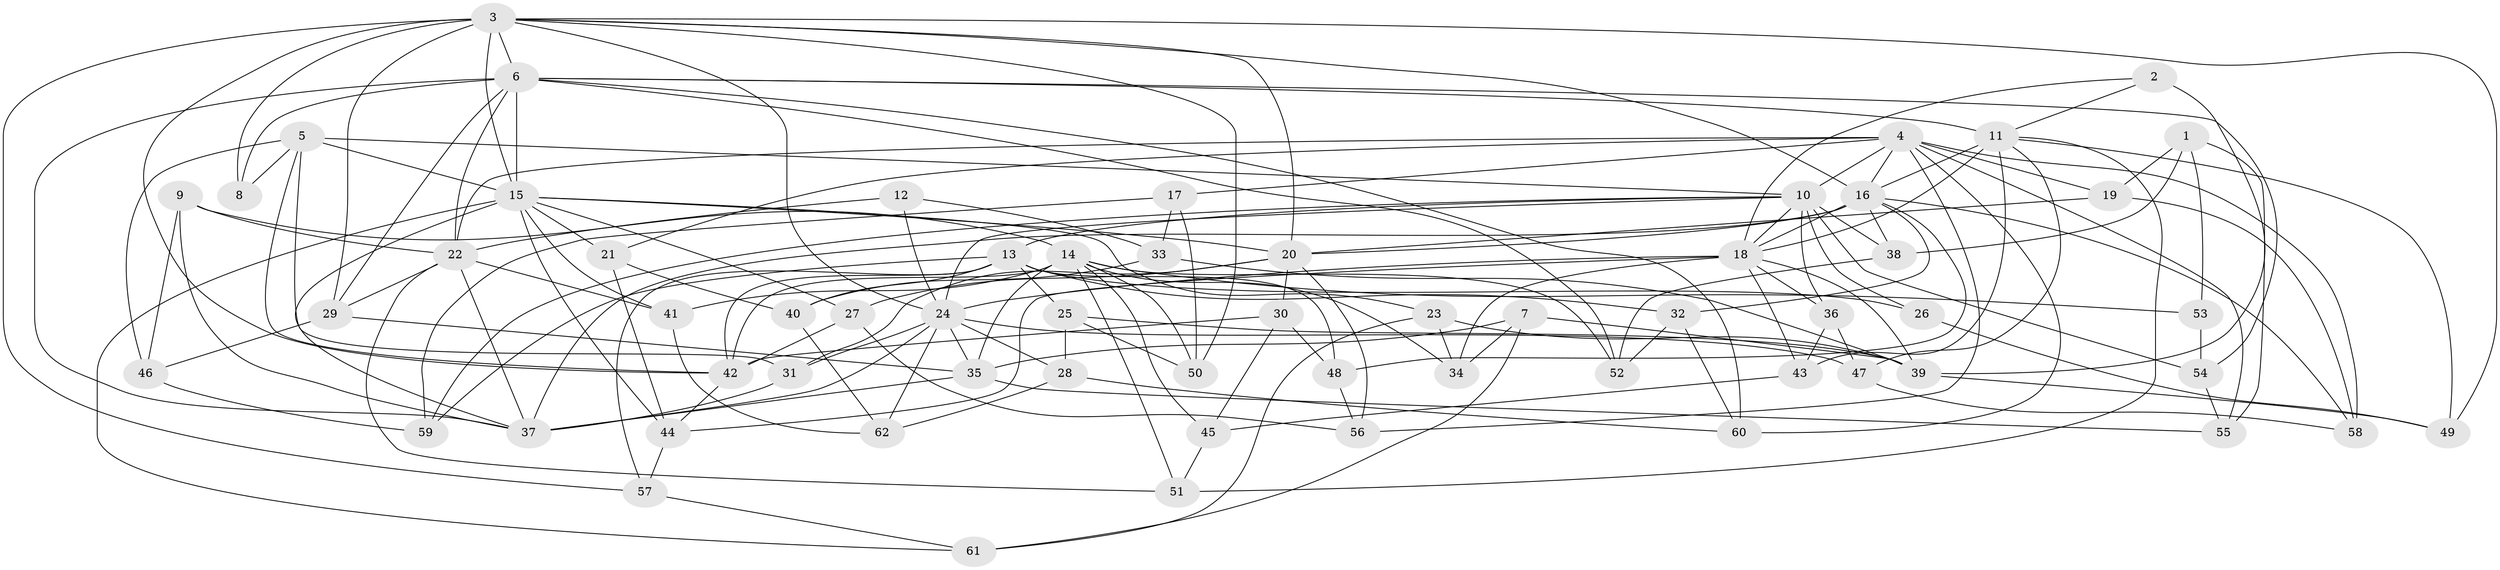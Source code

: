 // original degree distribution, {4: 1.0}
// Generated by graph-tools (version 1.1) at 2025/38/03/09/25 02:38:19]
// undirected, 62 vertices, 166 edges
graph export_dot {
graph [start="1"]
  node [color=gray90,style=filled];
  1;
  2;
  3;
  4;
  5;
  6;
  7;
  8;
  9;
  10;
  11;
  12;
  13;
  14;
  15;
  16;
  17;
  18;
  19;
  20;
  21;
  22;
  23;
  24;
  25;
  26;
  27;
  28;
  29;
  30;
  31;
  32;
  33;
  34;
  35;
  36;
  37;
  38;
  39;
  40;
  41;
  42;
  43;
  44;
  45;
  46;
  47;
  48;
  49;
  50;
  51;
  52;
  53;
  54;
  55;
  56;
  57;
  58;
  59;
  60;
  61;
  62;
  1 -- 19 [weight=1.0];
  1 -- 38 [weight=1.0];
  1 -- 53 [weight=1.0];
  1 -- 55 [weight=1.0];
  2 -- 11 [weight=1.0];
  2 -- 18 [weight=1.0];
  2 -- 39 [weight=2.0];
  3 -- 6 [weight=1.0];
  3 -- 8 [weight=1.0];
  3 -- 15 [weight=1.0];
  3 -- 16 [weight=1.0];
  3 -- 20 [weight=1.0];
  3 -- 24 [weight=1.0];
  3 -- 29 [weight=1.0];
  3 -- 42 [weight=2.0];
  3 -- 49 [weight=1.0];
  3 -- 50 [weight=1.0];
  3 -- 57 [weight=1.0];
  4 -- 10 [weight=1.0];
  4 -- 16 [weight=1.0];
  4 -- 17 [weight=1.0];
  4 -- 19 [weight=1.0];
  4 -- 21 [weight=1.0];
  4 -- 22 [weight=1.0];
  4 -- 55 [weight=1.0];
  4 -- 56 [weight=1.0];
  4 -- 58 [weight=1.0];
  4 -- 60 [weight=1.0];
  5 -- 8 [weight=1.0];
  5 -- 10 [weight=1.0];
  5 -- 15 [weight=1.0];
  5 -- 31 [weight=1.0];
  5 -- 42 [weight=1.0];
  5 -- 46 [weight=1.0];
  6 -- 8 [weight=2.0];
  6 -- 11 [weight=1.0];
  6 -- 15 [weight=1.0];
  6 -- 22 [weight=1.0];
  6 -- 29 [weight=1.0];
  6 -- 37 [weight=2.0];
  6 -- 52 [weight=1.0];
  6 -- 54 [weight=1.0];
  6 -- 60 [weight=1.0];
  7 -- 34 [weight=1.0];
  7 -- 35 [weight=1.0];
  7 -- 39 [weight=1.0];
  7 -- 61 [weight=1.0];
  9 -- 14 [weight=1.0];
  9 -- 22 [weight=1.0];
  9 -- 37 [weight=1.0];
  9 -- 46 [weight=1.0];
  10 -- 13 [weight=1.0];
  10 -- 18 [weight=1.0];
  10 -- 24 [weight=1.0];
  10 -- 26 [weight=1.0];
  10 -- 36 [weight=1.0];
  10 -- 38 [weight=1.0];
  10 -- 54 [weight=1.0];
  10 -- 59 [weight=1.0];
  11 -- 16 [weight=1.0];
  11 -- 18 [weight=3.0];
  11 -- 43 [weight=1.0];
  11 -- 47 [weight=1.0];
  11 -- 49 [weight=1.0];
  11 -- 51 [weight=1.0];
  12 -- 22 [weight=1.0];
  12 -- 24 [weight=2.0];
  12 -- 33 [weight=1.0];
  13 -- 25 [weight=1.0];
  13 -- 26 [weight=2.0];
  13 -- 32 [weight=1.0];
  13 -- 40 [weight=1.0];
  13 -- 42 [weight=1.0];
  13 -- 48 [weight=1.0];
  13 -- 57 [weight=1.0];
  13 -- 59 [weight=1.0];
  14 -- 34 [weight=1.0];
  14 -- 35 [weight=2.0];
  14 -- 41 [weight=1.0];
  14 -- 42 [weight=1.0];
  14 -- 45 [weight=1.0];
  14 -- 50 [weight=1.0];
  14 -- 51 [weight=1.0];
  14 -- 52 [weight=1.0];
  14 -- 53 [weight=2.0];
  15 -- 20 [weight=1.0];
  15 -- 21 [weight=1.0];
  15 -- 23 [weight=1.0];
  15 -- 27 [weight=1.0];
  15 -- 37 [weight=1.0];
  15 -- 41 [weight=1.0];
  15 -- 44 [weight=2.0];
  15 -- 61 [weight=1.0];
  16 -- 18 [weight=1.0];
  16 -- 20 [weight=1.0];
  16 -- 32 [weight=1.0];
  16 -- 37 [weight=1.0];
  16 -- 38 [weight=1.0];
  16 -- 48 [weight=1.0];
  16 -- 58 [weight=1.0];
  17 -- 33 [weight=1.0];
  17 -- 50 [weight=1.0];
  17 -- 59 [weight=1.0];
  18 -- 24 [weight=1.0];
  18 -- 34 [weight=1.0];
  18 -- 36 [weight=1.0];
  18 -- 39 [weight=1.0];
  18 -- 43 [weight=1.0];
  18 -- 44 [weight=1.0];
  19 -- 20 [weight=1.0];
  19 -- 58 [weight=1.0];
  20 -- 27 [weight=1.0];
  20 -- 30 [weight=1.0];
  20 -- 31 [weight=1.0];
  20 -- 56 [weight=1.0];
  21 -- 40 [weight=1.0];
  21 -- 44 [weight=1.0];
  22 -- 29 [weight=1.0];
  22 -- 37 [weight=1.0];
  22 -- 41 [weight=1.0];
  22 -- 51 [weight=1.0];
  23 -- 34 [weight=1.0];
  23 -- 39 [weight=1.0];
  23 -- 61 [weight=1.0];
  24 -- 28 [weight=1.0];
  24 -- 31 [weight=1.0];
  24 -- 35 [weight=1.0];
  24 -- 37 [weight=2.0];
  24 -- 47 [weight=1.0];
  24 -- 62 [weight=1.0];
  25 -- 28 [weight=1.0];
  25 -- 39 [weight=1.0];
  25 -- 50 [weight=1.0];
  26 -- 49 [weight=1.0];
  27 -- 42 [weight=1.0];
  27 -- 56 [weight=1.0];
  28 -- 60 [weight=1.0];
  28 -- 62 [weight=1.0];
  29 -- 35 [weight=2.0];
  29 -- 46 [weight=1.0];
  30 -- 42 [weight=1.0];
  30 -- 45 [weight=1.0];
  30 -- 48 [weight=1.0];
  31 -- 37 [weight=1.0];
  32 -- 52 [weight=1.0];
  32 -- 60 [weight=1.0];
  33 -- 39 [weight=1.0];
  33 -- 40 [weight=1.0];
  35 -- 37 [weight=1.0];
  35 -- 55 [weight=1.0];
  36 -- 43 [weight=1.0];
  36 -- 47 [weight=1.0];
  38 -- 52 [weight=1.0];
  39 -- 49 [weight=1.0];
  40 -- 62 [weight=1.0];
  41 -- 62 [weight=1.0];
  42 -- 44 [weight=1.0];
  43 -- 45 [weight=1.0];
  44 -- 57 [weight=1.0];
  45 -- 51 [weight=1.0];
  46 -- 59 [weight=1.0];
  47 -- 58 [weight=1.0];
  48 -- 56 [weight=1.0];
  53 -- 54 [weight=1.0];
  54 -- 55 [weight=1.0];
  57 -- 61 [weight=1.0];
}
